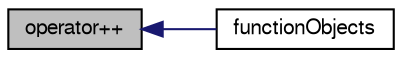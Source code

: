 digraph "operator++"
{
  bgcolor="transparent";
  edge [fontname="FreeSans",fontsize="10",labelfontname="FreeSans",labelfontsize="10"];
  node [fontname="FreeSans",fontsize="10",shape=record];
  rankdir="LR";
  Node40343 [label="operator++",height=0.2,width=0.4,color="black", fillcolor="grey75", style="filled", fontcolor="black"];
  Node40343 -> Node40344 [dir="back",color="midnightblue",fontsize="10",style="solid",fontname="FreeSans"];
  Node40344 [label="functionObjects",height=0.2,width=0.4,color="black",URL="$a26350.html#aad544e4ac1941be8637080d937952b6d",tooltip="Return non-const access to the list of function objects. "];
}

